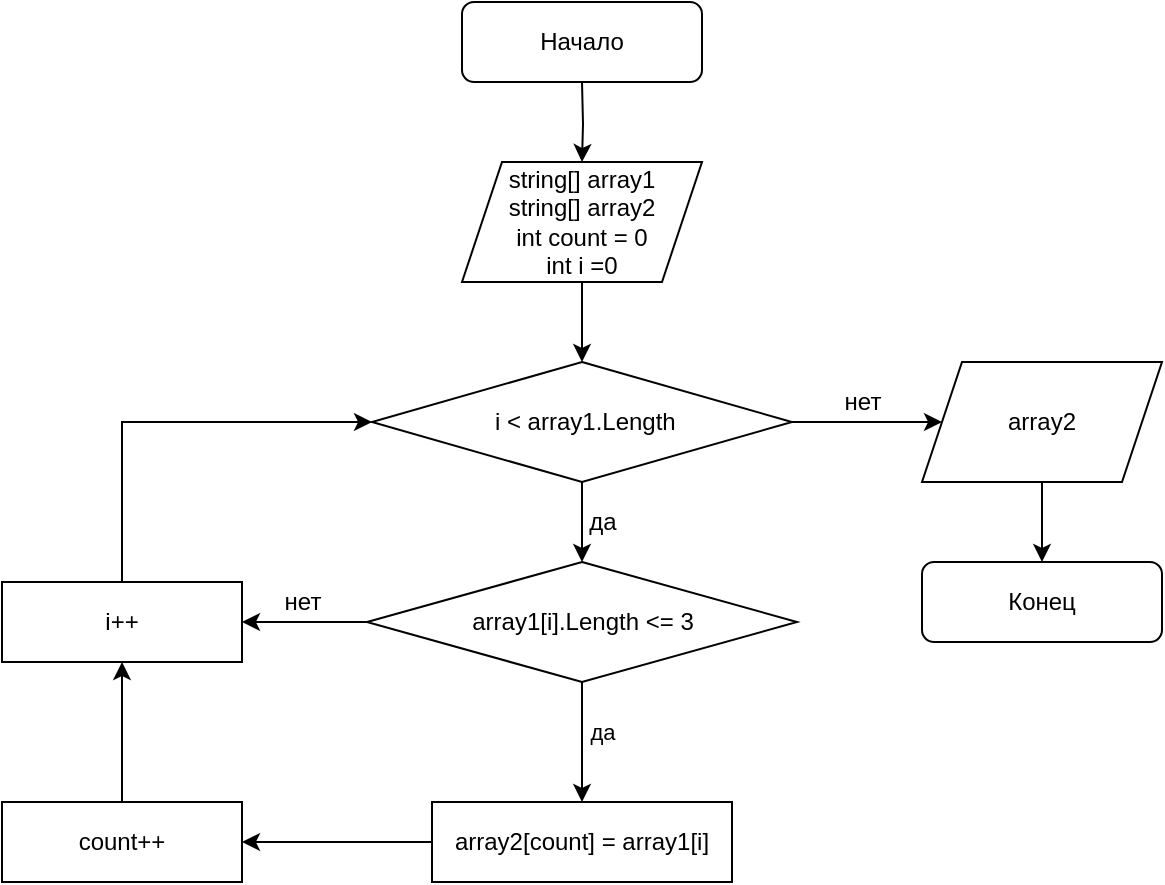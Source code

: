 <mxfile version="13.9.9" type="device"><diagram id="vc_7Gcj8nuURpGurv92s" name="Страница 1"><mxGraphModel dx="782" dy="497" grid="1" gridSize="10" guides="1" tooltips="1" connect="1" arrows="1" fold="1" page="1" pageScale="1" pageWidth="827" pageHeight="1169" math="0" shadow="0"><root><mxCell id="0"/><mxCell id="1" parent="0"/><mxCell id="BOixx8PvkqLIXg_rzPOw-1" value="" style="rounded=1;whiteSpace=wrap;html=1;" vertex="1" parent="1"><mxGeometry x="240" y="40" width="120" height="40" as="geometry"/></mxCell><mxCell id="BOixx8PvkqLIXg_rzPOw-9" value="" style="edgeStyle=orthogonalEdgeStyle;rounded=0;orthogonalLoop=1;jettySize=auto;html=1;" edge="1" parent="1" target="BOixx8PvkqLIXg_rzPOw-3"><mxGeometry relative="1" as="geometry"><mxPoint x="300" y="80" as="sourcePoint"/></mxGeometry></mxCell><mxCell id="BOixx8PvkqLIXg_rzPOw-2" value="Начало" style="text;html=1;strokeColor=none;fillColor=none;align=center;verticalAlign=middle;whiteSpace=wrap;rounded=0;" vertex="1" parent="1"><mxGeometry x="280" y="50" width="40" height="20" as="geometry"/></mxCell><mxCell id="BOixx8PvkqLIXg_rzPOw-10" value="" style="edgeStyle=orthogonalEdgeStyle;rounded=0;orthogonalLoop=1;jettySize=auto;html=1;" edge="1" parent="1" source="BOixx8PvkqLIXg_rzPOw-3"><mxGeometry relative="1" as="geometry"><mxPoint x="300" y="220" as="targetPoint"/></mxGeometry></mxCell><mxCell id="BOixx8PvkqLIXg_rzPOw-3" value="string[] array1&lt;br&gt;string[] array2&lt;br&gt;int count = 0&lt;br&gt;int i =0&lt;br&gt;" style="shape=parallelogram;perimeter=parallelogramPerimeter;whiteSpace=wrap;html=1;fixedSize=1;size=20;" vertex="1" parent="1"><mxGeometry x="240" y="120" width="120" height="60" as="geometry"/></mxCell><mxCell id="BOixx8PvkqLIXg_rzPOw-22" value="" style="edgeStyle=orthogonalEdgeStyle;rounded=0;orthogonalLoop=1;jettySize=auto;html=1;" edge="1" parent="1" source="BOixx8PvkqLIXg_rzPOw-5" target="BOixx8PvkqLIXg_rzPOw-18"><mxGeometry relative="1" as="geometry"/></mxCell><mxCell id="BOixx8PvkqLIXg_rzPOw-32" value="да" style="edgeLabel;html=1;align=center;verticalAlign=middle;resizable=0;points=[];" vertex="1" connectable="0" parent="BOixx8PvkqLIXg_rzPOw-22"><mxGeometry x="-0.178" y="10" relative="1" as="geometry"><mxPoint as="offset"/></mxGeometry></mxCell><mxCell id="BOixx8PvkqLIXg_rzPOw-26" value="" style="edgeStyle=orthogonalEdgeStyle;rounded=0;orthogonalLoop=1;jettySize=auto;html=1;" edge="1" parent="1" source="BOixx8PvkqLIXg_rzPOw-5" target="BOixx8PvkqLIXg_rzPOw-20"><mxGeometry relative="1" as="geometry"/></mxCell><mxCell id="BOixx8PvkqLIXg_rzPOw-5" value="array1[i].Length &amp;lt;= 3" style="rhombus;whiteSpace=wrap;html=1;" vertex="1" parent="1"><mxGeometry x="192.5" y="320" width="215" height="60" as="geometry"/></mxCell><mxCell id="BOixx8PvkqLIXg_rzPOw-33" value="" style="edgeStyle=orthogonalEdgeStyle;rounded=0;orthogonalLoop=1;jettySize=auto;html=1;" edge="1" parent="1" source="BOixx8PvkqLIXg_rzPOw-7" target="BOixx8PvkqLIXg_rzPOw-8"><mxGeometry relative="1" as="geometry"/></mxCell><mxCell id="BOixx8PvkqLIXg_rzPOw-7" value="array2" style="shape=parallelogram;perimeter=parallelogramPerimeter;whiteSpace=wrap;html=1;fixedSize=1;" vertex="1" parent="1"><mxGeometry x="470" y="220" width="120" height="60" as="geometry"/></mxCell><mxCell id="BOixx8PvkqLIXg_rzPOw-8" value="Конец" style="rounded=1;whiteSpace=wrap;html=1;" vertex="1" parent="1"><mxGeometry x="470" y="320" width="120" height="40" as="geometry"/></mxCell><mxCell id="BOixx8PvkqLIXg_rzPOw-21" value="" style="edgeStyle=orthogonalEdgeStyle;rounded=0;orthogonalLoop=1;jettySize=auto;html=1;" edge="1" parent="1" source="BOixx8PvkqLIXg_rzPOw-17" target="BOixx8PvkqLIXg_rzPOw-5"><mxGeometry relative="1" as="geometry"/></mxCell><mxCell id="BOixx8PvkqLIXg_rzPOw-29" value="" style="edgeStyle=orthogonalEdgeStyle;rounded=0;orthogonalLoop=1;jettySize=auto;html=1;" edge="1" parent="1" source="BOixx8PvkqLIXg_rzPOw-17" target="BOixx8PvkqLIXg_rzPOw-7"><mxGeometry relative="1" as="geometry"/></mxCell><mxCell id="BOixx8PvkqLIXg_rzPOw-17" value="&amp;nbsp;i &amp;lt; array1.Length" style="rhombus;whiteSpace=wrap;html=1;" vertex="1" parent="1"><mxGeometry x="195" y="220" width="210" height="60" as="geometry"/></mxCell><mxCell id="BOixx8PvkqLIXg_rzPOw-23" value="" style="edgeStyle=orthogonalEdgeStyle;rounded=0;orthogonalLoop=1;jettySize=auto;html=1;" edge="1" parent="1" source="BOixx8PvkqLIXg_rzPOw-18" target="BOixx8PvkqLIXg_rzPOw-19"><mxGeometry relative="1" as="geometry"/></mxCell><mxCell id="BOixx8PvkqLIXg_rzPOw-18" value="array2[count] = array1[i]" style="rounded=0;whiteSpace=wrap;html=1;" vertex="1" parent="1"><mxGeometry x="225" y="440" width="150" height="40" as="geometry"/></mxCell><mxCell id="BOixx8PvkqLIXg_rzPOw-24" value="" style="edgeStyle=orthogonalEdgeStyle;rounded=0;orthogonalLoop=1;jettySize=auto;html=1;" edge="1" parent="1" source="BOixx8PvkqLIXg_rzPOw-19" target="BOixx8PvkqLIXg_rzPOw-20"><mxGeometry relative="1" as="geometry"/></mxCell><mxCell id="BOixx8PvkqLIXg_rzPOw-19" value="count++" style="rounded=0;whiteSpace=wrap;html=1;" vertex="1" parent="1"><mxGeometry x="10" y="440" width="120" height="40" as="geometry"/></mxCell><mxCell id="BOixx8PvkqLIXg_rzPOw-25" style="edgeStyle=orthogonalEdgeStyle;rounded=0;orthogonalLoop=1;jettySize=auto;html=1;entryX=0;entryY=0.5;entryDx=0;entryDy=0;" edge="1" parent="1" source="BOixx8PvkqLIXg_rzPOw-20" target="BOixx8PvkqLIXg_rzPOw-17"><mxGeometry relative="1" as="geometry"><Array as="points"><mxPoint x="70" y="250"/></Array></mxGeometry></mxCell><mxCell id="BOixx8PvkqLIXg_rzPOw-20" value="i++" style="rounded=0;whiteSpace=wrap;html=1;" vertex="1" parent="1"><mxGeometry x="10" y="330" width="120" height="40" as="geometry"/></mxCell><mxCell id="BOixx8PvkqLIXg_rzPOw-28" value="нет" style="text;html=1;align=center;verticalAlign=middle;resizable=0;points=[];autosize=1;" vertex="1" parent="1"><mxGeometry x="145" y="330" width="30" height="20" as="geometry"/></mxCell><mxCell id="BOixx8PvkqLIXg_rzPOw-30" value="нет" style="text;html=1;align=center;verticalAlign=middle;resizable=0;points=[];autosize=1;" vertex="1" parent="1"><mxGeometry x="425" y="230" width="30" height="20" as="geometry"/></mxCell><mxCell id="BOixx8PvkqLIXg_rzPOw-31" value="да" style="text;html=1;align=center;verticalAlign=middle;resizable=0;points=[];autosize=1;" vertex="1" parent="1"><mxGeometry x="295" y="290" width="30" height="20" as="geometry"/></mxCell></root></mxGraphModel></diagram></mxfile>